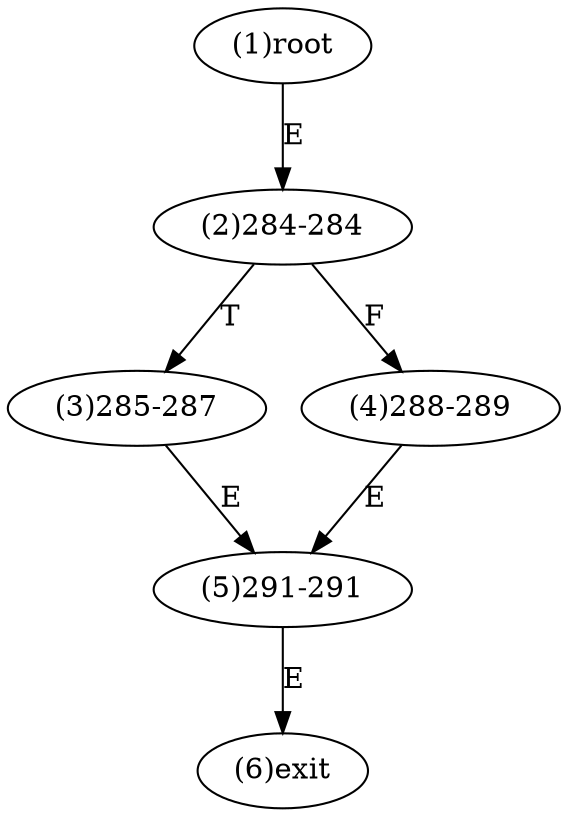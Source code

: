 digraph "" { 
1[ label="(1)root"];
2[ label="(2)284-284"];
3[ label="(3)285-287"];
4[ label="(4)288-289"];
5[ label="(5)291-291"];
6[ label="(6)exit"];
1->2[ label="E"];
2->4[ label="F"];
2->3[ label="T"];
3->5[ label="E"];
4->5[ label="E"];
5->6[ label="E"];
}